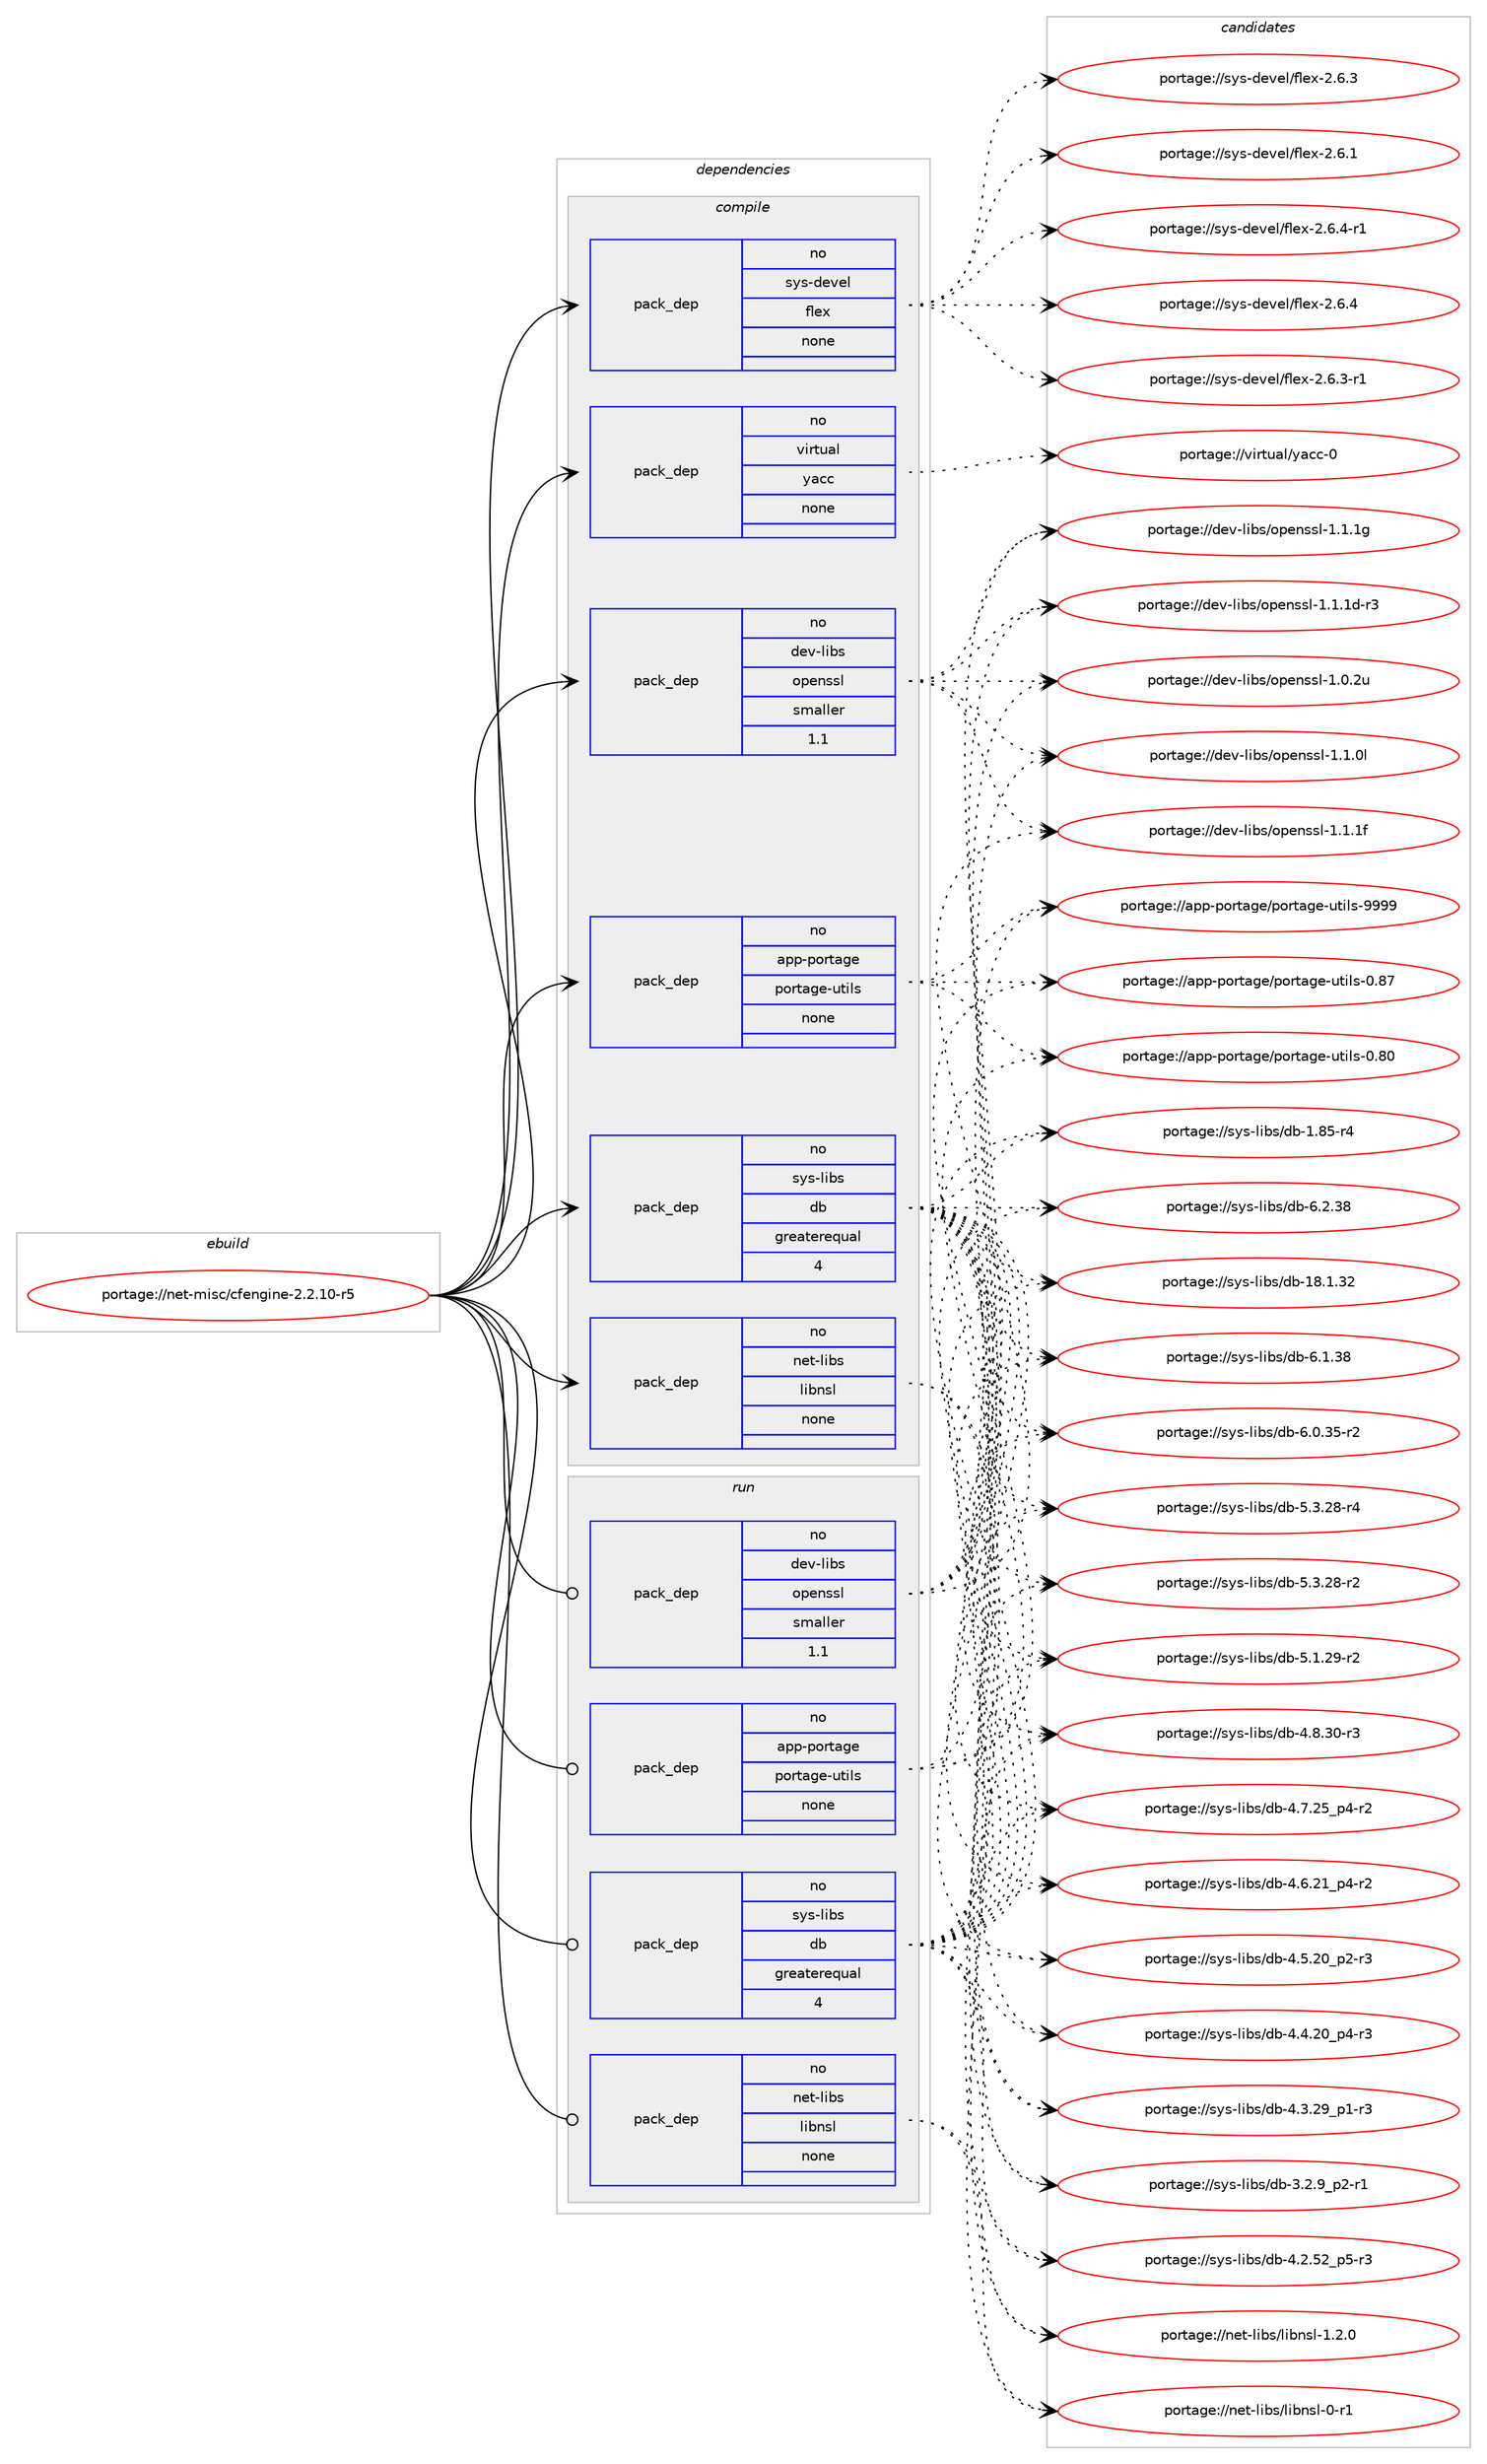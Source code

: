 digraph prolog {

# *************
# Graph options
# *************

newrank=true;
concentrate=true;
compound=true;
graph [rankdir=LR,fontname=Helvetica,fontsize=10,ranksep=1.5];#, ranksep=2.5, nodesep=0.2];
edge  [arrowhead=vee];
node  [fontname=Helvetica,fontsize=10];

# **********
# The ebuild
# **********

subgraph cluster_leftcol {
color=gray;
rank=same;
label=<<i>ebuild</i>>;
id [label="portage://net-misc/cfengine-2.2.10-r5", color=red, width=4, href="../net-misc/cfengine-2.2.10-r5.svg"];
}

# ****************
# The dependencies
# ****************

subgraph cluster_midcol {
color=gray;
label=<<i>dependencies</i>>;
subgraph cluster_compile {
fillcolor="#eeeeee";
style=filled;
label=<<i>compile</i>>;
subgraph pack5699 {
dependency6479 [label=<<TABLE BORDER="0" CELLBORDER="1" CELLSPACING="0" CELLPADDING="4" WIDTH="220"><TR><TD ROWSPAN="6" CELLPADDING="30">pack_dep</TD></TR><TR><TD WIDTH="110">no</TD></TR><TR><TD>app-portage</TD></TR><TR><TD>portage-utils</TD></TR><TR><TD>none</TD></TR><TR><TD></TD></TR></TABLE>>, shape=none, color=blue];
}
id:e -> dependency6479:w [weight=20,style="solid",arrowhead="vee"];
subgraph pack5700 {
dependency6480 [label=<<TABLE BORDER="0" CELLBORDER="1" CELLSPACING="0" CELLPADDING="4" WIDTH="220"><TR><TD ROWSPAN="6" CELLPADDING="30">pack_dep</TD></TR><TR><TD WIDTH="110">no</TD></TR><TR><TD>dev-libs</TD></TR><TR><TD>openssl</TD></TR><TR><TD>smaller</TD></TR><TR><TD>1.1</TD></TR></TABLE>>, shape=none, color=blue];
}
id:e -> dependency6480:w [weight=20,style="solid",arrowhead="vee"];
subgraph pack5701 {
dependency6481 [label=<<TABLE BORDER="0" CELLBORDER="1" CELLSPACING="0" CELLPADDING="4" WIDTH="220"><TR><TD ROWSPAN="6" CELLPADDING="30">pack_dep</TD></TR><TR><TD WIDTH="110">no</TD></TR><TR><TD>net-libs</TD></TR><TR><TD>libnsl</TD></TR><TR><TD>none</TD></TR><TR><TD></TD></TR></TABLE>>, shape=none, color=blue];
}
id:e -> dependency6481:w [weight=20,style="solid",arrowhead="vee"];
subgraph pack5702 {
dependency6482 [label=<<TABLE BORDER="0" CELLBORDER="1" CELLSPACING="0" CELLPADDING="4" WIDTH="220"><TR><TD ROWSPAN="6" CELLPADDING="30">pack_dep</TD></TR><TR><TD WIDTH="110">no</TD></TR><TR><TD>sys-devel</TD></TR><TR><TD>flex</TD></TR><TR><TD>none</TD></TR><TR><TD></TD></TR></TABLE>>, shape=none, color=blue];
}
id:e -> dependency6482:w [weight=20,style="solid",arrowhead="vee"];
subgraph pack5703 {
dependency6483 [label=<<TABLE BORDER="0" CELLBORDER="1" CELLSPACING="0" CELLPADDING="4" WIDTH="220"><TR><TD ROWSPAN="6" CELLPADDING="30">pack_dep</TD></TR><TR><TD WIDTH="110">no</TD></TR><TR><TD>sys-libs</TD></TR><TR><TD>db</TD></TR><TR><TD>greaterequal</TD></TR><TR><TD>4</TD></TR></TABLE>>, shape=none, color=blue];
}
id:e -> dependency6483:w [weight=20,style="solid",arrowhead="vee"];
subgraph pack5704 {
dependency6484 [label=<<TABLE BORDER="0" CELLBORDER="1" CELLSPACING="0" CELLPADDING="4" WIDTH="220"><TR><TD ROWSPAN="6" CELLPADDING="30">pack_dep</TD></TR><TR><TD WIDTH="110">no</TD></TR><TR><TD>virtual</TD></TR><TR><TD>yacc</TD></TR><TR><TD>none</TD></TR><TR><TD></TD></TR></TABLE>>, shape=none, color=blue];
}
id:e -> dependency6484:w [weight=20,style="solid",arrowhead="vee"];
}
subgraph cluster_compileandrun {
fillcolor="#eeeeee";
style=filled;
label=<<i>compile and run</i>>;
}
subgraph cluster_run {
fillcolor="#eeeeee";
style=filled;
label=<<i>run</i>>;
subgraph pack5705 {
dependency6485 [label=<<TABLE BORDER="0" CELLBORDER="1" CELLSPACING="0" CELLPADDING="4" WIDTH="220"><TR><TD ROWSPAN="6" CELLPADDING="30">pack_dep</TD></TR><TR><TD WIDTH="110">no</TD></TR><TR><TD>app-portage</TD></TR><TR><TD>portage-utils</TD></TR><TR><TD>none</TD></TR><TR><TD></TD></TR></TABLE>>, shape=none, color=blue];
}
id:e -> dependency6485:w [weight=20,style="solid",arrowhead="odot"];
subgraph pack5706 {
dependency6486 [label=<<TABLE BORDER="0" CELLBORDER="1" CELLSPACING="0" CELLPADDING="4" WIDTH="220"><TR><TD ROWSPAN="6" CELLPADDING="30">pack_dep</TD></TR><TR><TD WIDTH="110">no</TD></TR><TR><TD>dev-libs</TD></TR><TR><TD>openssl</TD></TR><TR><TD>smaller</TD></TR><TR><TD>1.1</TD></TR></TABLE>>, shape=none, color=blue];
}
id:e -> dependency6486:w [weight=20,style="solid",arrowhead="odot"];
subgraph pack5707 {
dependency6487 [label=<<TABLE BORDER="0" CELLBORDER="1" CELLSPACING="0" CELLPADDING="4" WIDTH="220"><TR><TD ROWSPAN="6" CELLPADDING="30">pack_dep</TD></TR><TR><TD WIDTH="110">no</TD></TR><TR><TD>net-libs</TD></TR><TR><TD>libnsl</TD></TR><TR><TD>none</TD></TR><TR><TD></TD></TR></TABLE>>, shape=none, color=blue];
}
id:e -> dependency6487:w [weight=20,style="solid",arrowhead="odot"];
subgraph pack5708 {
dependency6488 [label=<<TABLE BORDER="0" CELLBORDER="1" CELLSPACING="0" CELLPADDING="4" WIDTH="220"><TR><TD ROWSPAN="6" CELLPADDING="30">pack_dep</TD></TR><TR><TD WIDTH="110">no</TD></TR><TR><TD>sys-libs</TD></TR><TR><TD>db</TD></TR><TR><TD>greaterequal</TD></TR><TR><TD>4</TD></TR></TABLE>>, shape=none, color=blue];
}
id:e -> dependency6488:w [weight=20,style="solid",arrowhead="odot"];
}
}

# **************
# The candidates
# **************

subgraph cluster_choices {
rank=same;
color=gray;
label=<<i>candidates</i>>;

subgraph choice5699 {
color=black;
nodesep=1;
choice9711211245112111114116971031014711211111411697103101451171161051081154557575757 [label="portage://app-portage/portage-utils-9999", color=red, width=4,href="../app-portage/portage-utils-9999.svg"];
choice9711211245112111114116971031014711211111411697103101451171161051081154548465655 [label="portage://app-portage/portage-utils-0.87", color=red, width=4,href="../app-portage/portage-utils-0.87.svg"];
choice9711211245112111114116971031014711211111411697103101451171161051081154548465648 [label="portage://app-portage/portage-utils-0.80", color=red, width=4,href="../app-portage/portage-utils-0.80.svg"];
dependency6479:e -> choice9711211245112111114116971031014711211111411697103101451171161051081154557575757:w [style=dotted,weight="100"];
dependency6479:e -> choice9711211245112111114116971031014711211111411697103101451171161051081154548465655:w [style=dotted,weight="100"];
dependency6479:e -> choice9711211245112111114116971031014711211111411697103101451171161051081154548465648:w [style=dotted,weight="100"];
}
subgraph choice5700 {
color=black;
nodesep=1;
choice100101118451081059811547111112101110115115108454946494649103 [label="portage://dev-libs/openssl-1.1.1g", color=red, width=4,href="../dev-libs/openssl-1.1.1g.svg"];
choice100101118451081059811547111112101110115115108454946494649102 [label="portage://dev-libs/openssl-1.1.1f", color=red, width=4,href="../dev-libs/openssl-1.1.1f.svg"];
choice1001011184510810598115471111121011101151151084549464946491004511451 [label="portage://dev-libs/openssl-1.1.1d-r3", color=red, width=4,href="../dev-libs/openssl-1.1.1d-r3.svg"];
choice100101118451081059811547111112101110115115108454946494648108 [label="portage://dev-libs/openssl-1.1.0l", color=red, width=4,href="../dev-libs/openssl-1.1.0l.svg"];
choice100101118451081059811547111112101110115115108454946484650117 [label="portage://dev-libs/openssl-1.0.2u", color=red, width=4,href="../dev-libs/openssl-1.0.2u.svg"];
dependency6480:e -> choice100101118451081059811547111112101110115115108454946494649103:w [style=dotted,weight="100"];
dependency6480:e -> choice100101118451081059811547111112101110115115108454946494649102:w [style=dotted,weight="100"];
dependency6480:e -> choice1001011184510810598115471111121011101151151084549464946491004511451:w [style=dotted,weight="100"];
dependency6480:e -> choice100101118451081059811547111112101110115115108454946494648108:w [style=dotted,weight="100"];
dependency6480:e -> choice100101118451081059811547111112101110115115108454946484650117:w [style=dotted,weight="100"];
}
subgraph choice5701 {
color=black;
nodesep=1;
choice11010111645108105981154710810598110115108454946504648 [label="portage://net-libs/libnsl-1.2.0", color=red, width=4,href="../net-libs/libnsl-1.2.0.svg"];
choice1101011164510810598115471081059811011510845484511449 [label="portage://net-libs/libnsl-0-r1", color=red, width=4,href="../net-libs/libnsl-0-r1.svg"];
dependency6481:e -> choice11010111645108105981154710810598110115108454946504648:w [style=dotted,weight="100"];
dependency6481:e -> choice1101011164510810598115471081059811011510845484511449:w [style=dotted,weight="100"];
}
subgraph choice5702 {
color=black;
nodesep=1;
choice11512111545100101118101108471021081011204550465446524511449 [label="portage://sys-devel/flex-2.6.4-r1", color=red, width=4,href="../sys-devel/flex-2.6.4-r1.svg"];
choice1151211154510010111810110847102108101120455046544652 [label="portage://sys-devel/flex-2.6.4", color=red, width=4,href="../sys-devel/flex-2.6.4.svg"];
choice11512111545100101118101108471021081011204550465446514511449 [label="portage://sys-devel/flex-2.6.3-r1", color=red, width=4,href="../sys-devel/flex-2.6.3-r1.svg"];
choice1151211154510010111810110847102108101120455046544651 [label="portage://sys-devel/flex-2.6.3", color=red, width=4,href="../sys-devel/flex-2.6.3.svg"];
choice1151211154510010111810110847102108101120455046544649 [label="portage://sys-devel/flex-2.6.1", color=red, width=4,href="../sys-devel/flex-2.6.1.svg"];
dependency6482:e -> choice11512111545100101118101108471021081011204550465446524511449:w [style=dotted,weight="100"];
dependency6482:e -> choice1151211154510010111810110847102108101120455046544652:w [style=dotted,weight="100"];
dependency6482:e -> choice11512111545100101118101108471021081011204550465446514511449:w [style=dotted,weight="100"];
dependency6482:e -> choice1151211154510010111810110847102108101120455046544651:w [style=dotted,weight="100"];
dependency6482:e -> choice1151211154510010111810110847102108101120455046544649:w [style=dotted,weight="100"];
}
subgraph choice5703 {
color=black;
nodesep=1;
choice1151211154510810598115471009845544650465156 [label="portage://sys-libs/db-6.2.38", color=red, width=4,href="../sys-libs/db-6.2.38.svg"];
choice1151211154510810598115471009845544649465156 [label="portage://sys-libs/db-6.1.38", color=red, width=4,href="../sys-libs/db-6.1.38.svg"];
choice11512111545108105981154710098455446484651534511450 [label="portage://sys-libs/db-6.0.35-r2", color=red, width=4,href="../sys-libs/db-6.0.35-r2.svg"];
choice11512111545108105981154710098455346514650564511452 [label="portage://sys-libs/db-5.3.28-r4", color=red, width=4,href="../sys-libs/db-5.3.28-r4.svg"];
choice11512111545108105981154710098455346514650564511450 [label="portage://sys-libs/db-5.3.28-r2", color=red, width=4,href="../sys-libs/db-5.3.28-r2.svg"];
choice11512111545108105981154710098455346494650574511450 [label="portage://sys-libs/db-5.1.29-r2", color=red, width=4,href="../sys-libs/db-5.1.29-r2.svg"];
choice11512111545108105981154710098455246564651484511451 [label="portage://sys-libs/db-4.8.30-r3", color=red, width=4,href="../sys-libs/db-4.8.30-r3.svg"];
choice115121115451081059811547100984552465546505395112524511450 [label="portage://sys-libs/db-4.7.25_p4-r2", color=red, width=4,href="../sys-libs/db-4.7.25_p4-r2.svg"];
choice115121115451081059811547100984552465446504995112524511450 [label="portage://sys-libs/db-4.6.21_p4-r2", color=red, width=4,href="../sys-libs/db-4.6.21_p4-r2.svg"];
choice115121115451081059811547100984552465346504895112504511451 [label="portage://sys-libs/db-4.5.20_p2-r3", color=red, width=4,href="../sys-libs/db-4.5.20_p2-r3.svg"];
choice115121115451081059811547100984552465246504895112524511451 [label="portage://sys-libs/db-4.4.20_p4-r3", color=red, width=4,href="../sys-libs/db-4.4.20_p4-r3.svg"];
choice115121115451081059811547100984552465146505795112494511451 [label="portage://sys-libs/db-4.3.29_p1-r3", color=red, width=4,href="../sys-libs/db-4.3.29_p1-r3.svg"];
choice115121115451081059811547100984552465046535095112534511451 [label="portage://sys-libs/db-4.2.52_p5-r3", color=red, width=4,href="../sys-libs/db-4.2.52_p5-r3.svg"];
choice1151211154510810598115471009845514650465795112504511449 [label="portage://sys-libs/db-3.2.9_p2-r1", color=red, width=4,href="../sys-libs/db-3.2.9_p2-r1.svg"];
choice115121115451081059811547100984549564649465150 [label="portage://sys-libs/db-18.1.32", color=red, width=4,href="../sys-libs/db-18.1.32.svg"];
choice1151211154510810598115471009845494656534511452 [label="portage://sys-libs/db-1.85-r4", color=red, width=4,href="../sys-libs/db-1.85-r4.svg"];
dependency6483:e -> choice1151211154510810598115471009845544650465156:w [style=dotted,weight="100"];
dependency6483:e -> choice1151211154510810598115471009845544649465156:w [style=dotted,weight="100"];
dependency6483:e -> choice11512111545108105981154710098455446484651534511450:w [style=dotted,weight="100"];
dependency6483:e -> choice11512111545108105981154710098455346514650564511452:w [style=dotted,weight="100"];
dependency6483:e -> choice11512111545108105981154710098455346514650564511450:w [style=dotted,weight="100"];
dependency6483:e -> choice11512111545108105981154710098455346494650574511450:w [style=dotted,weight="100"];
dependency6483:e -> choice11512111545108105981154710098455246564651484511451:w [style=dotted,weight="100"];
dependency6483:e -> choice115121115451081059811547100984552465546505395112524511450:w [style=dotted,weight="100"];
dependency6483:e -> choice115121115451081059811547100984552465446504995112524511450:w [style=dotted,weight="100"];
dependency6483:e -> choice115121115451081059811547100984552465346504895112504511451:w [style=dotted,weight="100"];
dependency6483:e -> choice115121115451081059811547100984552465246504895112524511451:w [style=dotted,weight="100"];
dependency6483:e -> choice115121115451081059811547100984552465146505795112494511451:w [style=dotted,weight="100"];
dependency6483:e -> choice115121115451081059811547100984552465046535095112534511451:w [style=dotted,weight="100"];
dependency6483:e -> choice1151211154510810598115471009845514650465795112504511449:w [style=dotted,weight="100"];
dependency6483:e -> choice115121115451081059811547100984549564649465150:w [style=dotted,weight="100"];
dependency6483:e -> choice1151211154510810598115471009845494656534511452:w [style=dotted,weight="100"];
}
subgraph choice5704 {
color=black;
nodesep=1;
choice11810511411611797108471219799994548 [label="portage://virtual/yacc-0", color=red, width=4,href="../virtual/yacc-0.svg"];
dependency6484:e -> choice11810511411611797108471219799994548:w [style=dotted,weight="100"];
}
subgraph choice5705 {
color=black;
nodesep=1;
choice9711211245112111114116971031014711211111411697103101451171161051081154557575757 [label="portage://app-portage/portage-utils-9999", color=red, width=4,href="../app-portage/portage-utils-9999.svg"];
choice9711211245112111114116971031014711211111411697103101451171161051081154548465655 [label="portage://app-portage/portage-utils-0.87", color=red, width=4,href="../app-portage/portage-utils-0.87.svg"];
choice9711211245112111114116971031014711211111411697103101451171161051081154548465648 [label="portage://app-portage/portage-utils-0.80", color=red, width=4,href="../app-portage/portage-utils-0.80.svg"];
dependency6485:e -> choice9711211245112111114116971031014711211111411697103101451171161051081154557575757:w [style=dotted,weight="100"];
dependency6485:e -> choice9711211245112111114116971031014711211111411697103101451171161051081154548465655:w [style=dotted,weight="100"];
dependency6485:e -> choice9711211245112111114116971031014711211111411697103101451171161051081154548465648:w [style=dotted,weight="100"];
}
subgraph choice5706 {
color=black;
nodesep=1;
choice100101118451081059811547111112101110115115108454946494649103 [label="portage://dev-libs/openssl-1.1.1g", color=red, width=4,href="../dev-libs/openssl-1.1.1g.svg"];
choice100101118451081059811547111112101110115115108454946494649102 [label="portage://dev-libs/openssl-1.1.1f", color=red, width=4,href="../dev-libs/openssl-1.1.1f.svg"];
choice1001011184510810598115471111121011101151151084549464946491004511451 [label="portage://dev-libs/openssl-1.1.1d-r3", color=red, width=4,href="../dev-libs/openssl-1.1.1d-r3.svg"];
choice100101118451081059811547111112101110115115108454946494648108 [label="portage://dev-libs/openssl-1.1.0l", color=red, width=4,href="../dev-libs/openssl-1.1.0l.svg"];
choice100101118451081059811547111112101110115115108454946484650117 [label="portage://dev-libs/openssl-1.0.2u", color=red, width=4,href="../dev-libs/openssl-1.0.2u.svg"];
dependency6486:e -> choice100101118451081059811547111112101110115115108454946494649103:w [style=dotted,weight="100"];
dependency6486:e -> choice100101118451081059811547111112101110115115108454946494649102:w [style=dotted,weight="100"];
dependency6486:e -> choice1001011184510810598115471111121011101151151084549464946491004511451:w [style=dotted,weight="100"];
dependency6486:e -> choice100101118451081059811547111112101110115115108454946494648108:w [style=dotted,weight="100"];
dependency6486:e -> choice100101118451081059811547111112101110115115108454946484650117:w [style=dotted,weight="100"];
}
subgraph choice5707 {
color=black;
nodesep=1;
choice11010111645108105981154710810598110115108454946504648 [label="portage://net-libs/libnsl-1.2.0", color=red, width=4,href="../net-libs/libnsl-1.2.0.svg"];
choice1101011164510810598115471081059811011510845484511449 [label="portage://net-libs/libnsl-0-r1", color=red, width=4,href="../net-libs/libnsl-0-r1.svg"];
dependency6487:e -> choice11010111645108105981154710810598110115108454946504648:w [style=dotted,weight="100"];
dependency6487:e -> choice1101011164510810598115471081059811011510845484511449:w [style=dotted,weight="100"];
}
subgraph choice5708 {
color=black;
nodesep=1;
choice1151211154510810598115471009845544650465156 [label="portage://sys-libs/db-6.2.38", color=red, width=4,href="../sys-libs/db-6.2.38.svg"];
choice1151211154510810598115471009845544649465156 [label="portage://sys-libs/db-6.1.38", color=red, width=4,href="../sys-libs/db-6.1.38.svg"];
choice11512111545108105981154710098455446484651534511450 [label="portage://sys-libs/db-6.0.35-r2", color=red, width=4,href="../sys-libs/db-6.0.35-r2.svg"];
choice11512111545108105981154710098455346514650564511452 [label="portage://sys-libs/db-5.3.28-r4", color=red, width=4,href="../sys-libs/db-5.3.28-r4.svg"];
choice11512111545108105981154710098455346514650564511450 [label="portage://sys-libs/db-5.3.28-r2", color=red, width=4,href="../sys-libs/db-5.3.28-r2.svg"];
choice11512111545108105981154710098455346494650574511450 [label="portage://sys-libs/db-5.1.29-r2", color=red, width=4,href="../sys-libs/db-5.1.29-r2.svg"];
choice11512111545108105981154710098455246564651484511451 [label="portage://sys-libs/db-4.8.30-r3", color=red, width=4,href="../sys-libs/db-4.8.30-r3.svg"];
choice115121115451081059811547100984552465546505395112524511450 [label="portage://sys-libs/db-4.7.25_p4-r2", color=red, width=4,href="../sys-libs/db-4.7.25_p4-r2.svg"];
choice115121115451081059811547100984552465446504995112524511450 [label="portage://sys-libs/db-4.6.21_p4-r2", color=red, width=4,href="../sys-libs/db-4.6.21_p4-r2.svg"];
choice115121115451081059811547100984552465346504895112504511451 [label="portage://sys-libs/db-4.5.20_p2-r3", color=red, width=4,href="../sys-libs/db-4.5.20_p2-r3.svg"];
choice115121115451081059811547100984552465246504895112524511451 [label="portage://sys-libs/db-4.4.20_p4-r3", color=red, width=4,href="../sys-libs/db-4.4.20_p4-r3.svg"];
choice115121115451081059811547100984552465146505795112494511451 [label="portage://sys-libs/db-4.3.29_p1-r3", color=red, width=4,href="../sys-libs/db-4.3.29_p1-r3.svg"];
choice115121115451081059811547100984552465046535095112534511451 [label="portage://sys-libs/db-4.2.52_p5-r3", color=red, width=4,href="../sys-libs/db-4.2.52_p5-r3.svg"];
choice1151211154510810598115471009845514650465795112504511449 [label="portage://sys-libs/db-3.2.9_p2-r1", color=red, width=4,href="../sys-libs/db-3.2.9_p2-r1.svg"];
choice115121115451081059811547100984549564649465150 [label="portage://sys-libs/db-18.1.32", color=red, width=4,href="../sys-libs/db-18.1.32.svg"];
choice1151211154510810598115471009845494656534511452 [label="portage://sys-libs/db-1.85-r4", color=red, width=4,href="../sys-libs/db-1.85-r4.svg"];
dependency6488:e -> choice1151211154510810598115471009845544650465156:w [style=dotted,weight="100"];
dependency6488:e -> choice1151211154510810598115471009845544649465156:w [style=dotted,weight="100"];
dependency6488:e -> choice11512111545108105981154710098455446484651534511450:w [style=dotted,weight="100"];
dependency6488:e -> choice11512111545108105981154710098455346514650564511452:w [style=dotted,weight="100"];
dependency6488:e -> choice11512111545108105981154710098455346514650564511450:w [style=dotted,weight="100"];
dependency6488:e -> choice11512111545108105981154710098455346494650574511450:w [style=dotted,weight="100"];
dependency6488:e -> choice11512111545108105981154710098455246564651484511451:w [style=dotted,weight="100"];
dependency6488:e -> choice115121115451081059811547100984552465546505395112524511450:w [style=dotted,weight="100"];
dependency6488:e -> choice115121115451081059811547100984552465446504995112524511450:w [style=dotted,weight="100"];
dependency6488:e -> choice115121115451081059811547100984552465346504895112504511451:w [style=dotted,weight="100"];
dependency6488:e -> choice115121115451081059811547100984552465246504895112524511451:w [style=dotted,weight="100"];
dependency6488:e -> choice115121115451081059811547100984552465146505795112494511451:w [style=dotted,weight="100"];
dependency6488:e -> choice115121115451081059811547100984552465046535095112534511451:w [style=dotted,weight="100"];
dependency6488:e -> choice1151211154510810598115471009845514650465795112504511449:w [style=dotted,weight="100"];
dependency6488:e -> choice115121115451081059811547100984549564649465150:w [style=dotted,weight="100"];
dependency6488:e -> choice1151211154510810598115471009845494656534511452:w [style=dotted,weight="100"];
}
}

}
